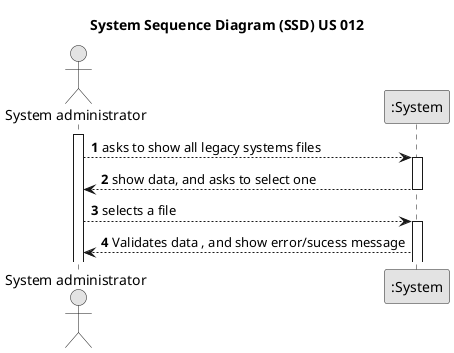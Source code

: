 @startuml
skinparam monochrome true
skinparam packageStyle rectangle
skinparam shadowing false

title System Sequence Diagram (SSD) US 012

autonumber

actor "System administrator" as Sa
participant ":System" as System

activate Sa

            Sa --> System : asks to show all legacy systems files
        activate System

            System --> Sa : show data, and asks to select one
            deactivate System

            Sa ---> System : selects a file
            activate System

            System --> Sa : Validates data , and show error/sucess message


@enduml